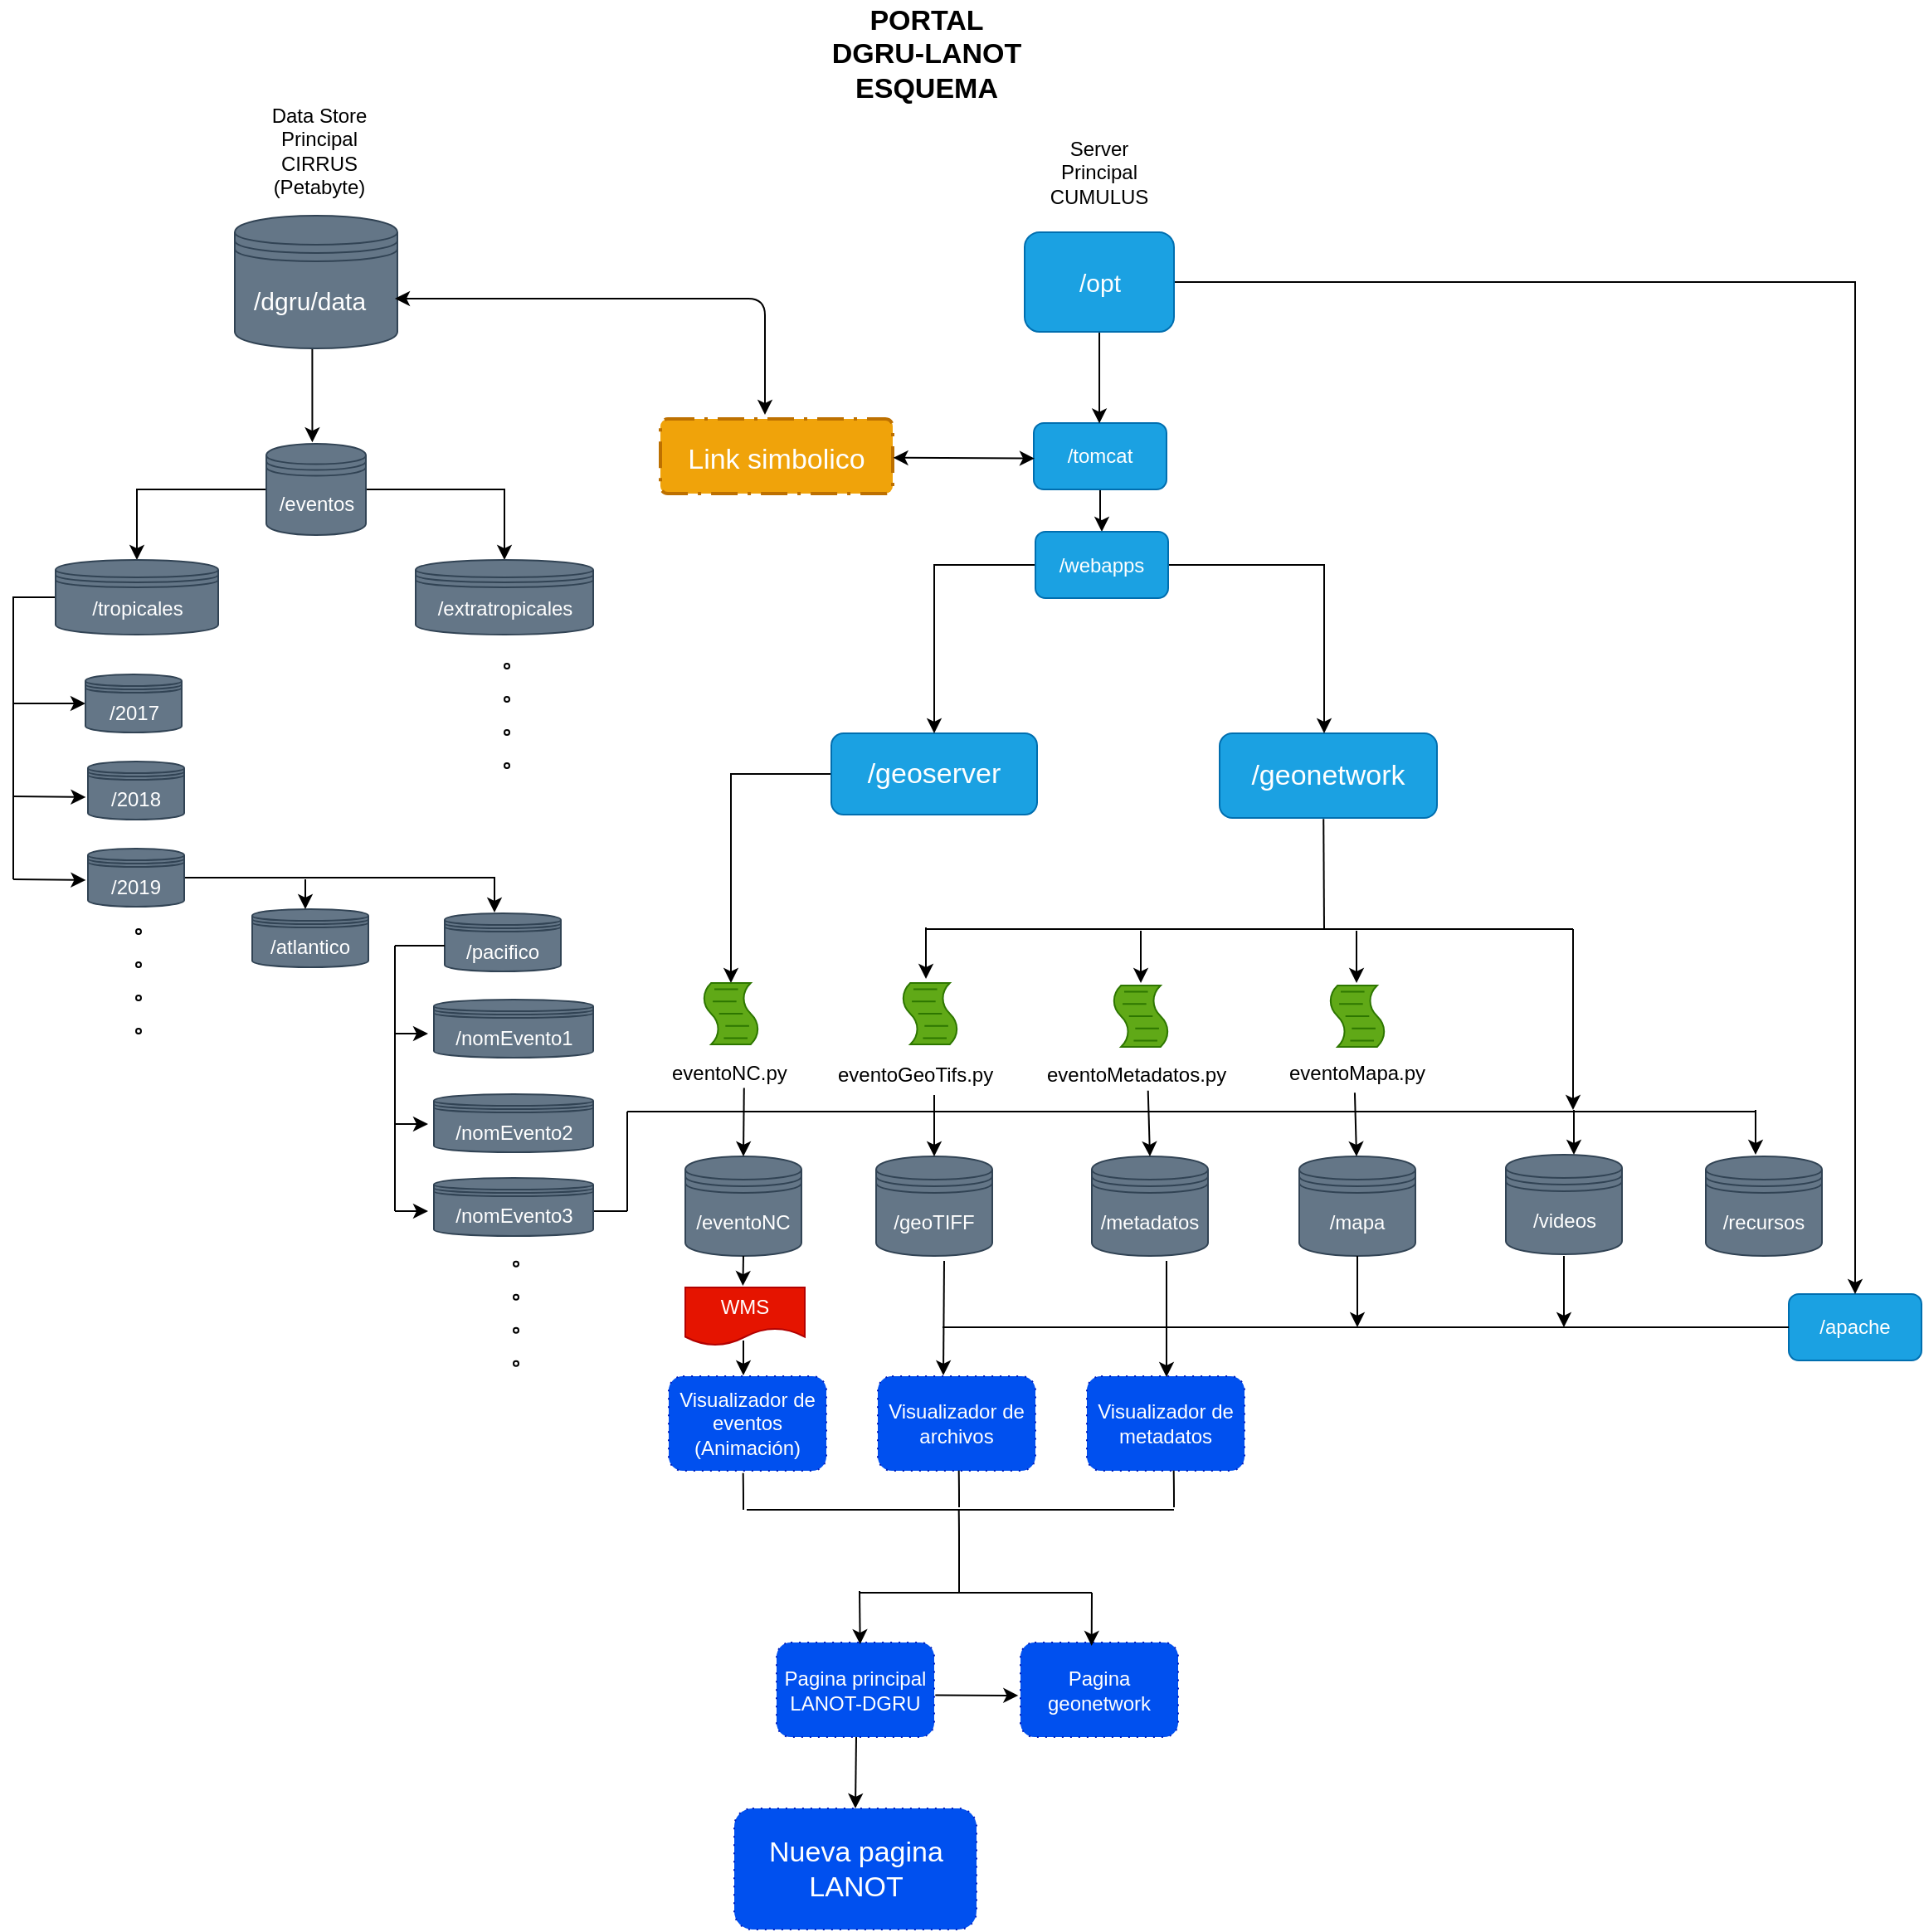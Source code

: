 <mxfile version="12.0.0" type="device" pages="1"><diagram id="wNldCtKDMGMMaYD9KPD5" name="Page-1"><mxGraphModel dx="2258" dy="1853" grid="1" gridSize="10" guides="1" tooltips="1" connect="1" arrows="1" fold="1" page="1" pageScale="1" pageWidth="850" pageHeight="1100" math="0" shadow="0"><root><mxCell id="0"/><mxCell id="1" parent="0"/><mxCell id="tjRJpAEtr8fEo9Ixi4yY-31" style="edgeStyle=orthogonalEdgeStyle;rounded=0;orthogonalLoop=1;jettySize=auto;html=1;entryX=0.462;entryY=-0.016;entryDx=0;entryDy=0;entryPerimeter=0;exitX=0.464;exitY=0.998;exitDx=0;exitDy=0;exitPerimeter=0;" edge="1" parent="1" source="Wa4BxQ6oQPd6-tWNaJEv-1" target="_syZxZqMHjppuuxn7ul8-16"><mxGeometry relative="1" as="geometry"><Array as="points"><mxPoint x="180" y="170"/></Array></mxGeometry></mxCell><mxCell id="Wa4BxQ6oQPd6-tWNaJEv-1" value="" style="shape=datastore;whiteSpace=wrap;html=1;fillColor=#647687;strokeColor=#314354;fontColor=#ffffff;labelBackgroundColor=none;align=center;fontStyle=0" parent="1" vertex="1"><mxGeometry x="133.5" y="90" width="98" height="80" as="geometry"/></mxCell><mxCell id="Wa4BxQ6oQPd6-tWNaJEv-2" value="&lt;div align=&quot;center&quot;&gt;&lt;font style=&quot;font-size: 12px&quot;&gt;Data Store&lt;/font&gt;&lt;/div&gt;&lt;div align=&quot;center&quot;&gt;&lt;font style=&quot;font-size: 12px&quot;&gt;Principal&lt;br&gt;&lt;/font&gt;&lt;/div&gt;&lt;div align=&quot;center&quot;&gt;&lt;font style=&quot;font-size: 12px&quot;&gt;CIRRUS&lt;br&gt;&lt;/font&gt;&lt;/div&gt;&lt;div align=&quot;center&quot;&gt;&lt;font style=&quot;font-size: 12px&quot;&gt;&lt;font style=&quot;font-size: 12px&quot;&gt;(Petabyte)&lt;/font&gt;&lt;br&gt;&lt;/font&gt;&lt;/div&gt;" style="text;html=1;resizable=0;points=[];autosize=1;align=center;verticalAlign=top;spacingTop=-4;" parent="1" vertex="1"><mxGeometry x="144" y="20" width="80" height="60" as="geometry"/></mxCell><mxCell id="Wa4BxQ6oQPd6-tWNaJEv-6" value="&lt;font style=&quot;font-size: 15px&quot;&gt;/dgru/data&lt;/font&gt;" style="text;html=1;resizable=0;points=[];autosize=1;align=left;verticalAlign=top;spacingTop=-4;fontColor=#FFFFFF;" parent="1" vertex="1"><mxGeometry x="142.5" y="130" width="100" height="20" as="geometry"/></mxCell><mxCell id="Wa4BxQ6oQPd6-tWNaJEv-10" value="/eventoNC" style="shape=datastore;whiteSpace=wrap;html=1;fillColor=#647687;strokeColor=#314354;fontColor=#ffffff;" parent="1" vertex="1"><mxGeometry x="405" y="657" width="70" height="60" as="geometry"/></mxCell><mxCell id="Wa4BxQ6oQPd6-tWNaJEv-16" value="/geoTIFF" style="shape=datastore;whiteSpace=wrap;html=1;fillColor=#647687;strokeColor=#314354;fontColor=#ffffff;" parent="1" vertex="1"><mxGeometry x="520" y="657" width="70" height="60" as="geometry"/></mxCell><mxCell id="Wa4BxQ6oQPd6-tWNaJEv-17" value="/metadatos" style="shape=datastore;whiteSpace=wrap;html=1;fillColor=#647687;strokeColor=#314354;fontColor=#ffffff;" parent="1" vertex="1"><mxGeometry x="650" y="657" width="70" height="60" as="geometry"/></mxCell><mxCell id="Wa4BxQ6oQPd6-tWNaJEv-18" value="/recursos" style="shape=datastore;whiteSpace=wrap;html=1;fillColor=#647687;strokeColor=#314354;fontColor=#ffffff;" parent="1" vertex="1"><mxGeometry x="1020" y="657" width="70" height="60" as="geometry"/></mxCell><mxCell id="tjRJpAEtr8fEo9Ixi4yY-96" style="edgeStyle=orthogonalEdgeStyle;rounded=0;orthogonalLoop=1;jettySize=auto;html=1;entryX=0.5;entryY=0;entryDx=0;entryDy=0;fontSize=17;" edge="1" parent="1" source="_syZxZqMHjppuuxn7ul8-1" target="tjRJpAEtr8fEo9Ixi4yY-95"><mxGeometry relative="1" as="geometry"/></mxCell><mxCell id="_syZxZqMHjppuuxn7ul8-1" value="/tomcat" style="shape=ext;rounded=1;html=1;whiteSpace=wrap;fillColor=#1ba1e2;strokeColor=#006EAF;fontColor=#ffffff;" parent="1" vertex="1"><mxGeometry x="615" y="215" width="80" height="40" as="geometry"/></mxCell><mxCell id="_syZxZqMHjppuuxn7ul8-2" value="/apache" style="shape=ext;rounded=1;html=1;whiteSpace=wrap;fillColor=#1ba1e2;strokeColor=#006EAF;fontColor=#ffffff;" parent="1" vertex="1"><mxGeometry x="1070" y="740" width="80" height="40" as="geometry"/></mxCell><mxCell id="tjRJpAEtr8fEo9Ixi4yY-119" style="edgeStyle=orthogonalEdgeStyle;rounded=0;orthogonalLoop=1;jettySize=auto;html=1;fontSize=17;entryX=0.494;entryY=0.005;entryDx=0;entryDy=0;entryPerimeter=0;" edge="1" parent="1" source="_syZxZqMHjppuuxn7ul8-3" target="_syZxZqMHjppuuxn7ul8-1"><mxGeometry relative="1" as="geometry"/></mxCell><mxCell id="tjRJpAEtr8fEo9Ixi4yY-120" style="edgeStyle=orthogonalEdgeStyle;rounded=0;orthogonalLoop=1;jettySize=auto;html=1;fontSize=17;" edge="1" parent="1" source="_syZxZqMHjppuuxn7ul8-3"><mxGeometry relative="1" as="geometry"><mxPoint x="1110" y="740" as="targetPoint"/><Array as="points"><mxPoint x="1110" y="130"/></Array></mxGeometry></mxCell><mxCell id="_syZxZqMHjppuuxn7ul8-3" value="&lt;font style=&quot;font-size: 15px&quot;&gt;/opt&lt;/font&gt;" style="shape=ext;rounded=1;html=1;whiteSpace=wrap;fillColor=#1ba1e2;strokeColor=#006EAF;fontColor=#ffffff;" parent="1" vertex="1"><mxGeometry x="609.5" y="100" width="90" height="60" as="geometry"/></mxCell><mxCell id="_syZxZqMHjppuuxn7ul8-5" value="&lt;div align=&quot;center&quot;&gt;Server&lt;/div&gt;&lt;div align=&quot;center&quot;&gt;Principal&lt;/div&gt;&lt;div align=&quot;center&quot;&gt;CUMULUS&lt;br&gt;&lt;/div&gt;" style="text;html=1;resizable=0;points=[];autosize=1;align=center;verticalAlign=top;spacingTop=-4;" parent="1" vertex="1"><mxGeometry x="614" y="40" width="80" height="40" as="geometry"/></mxCell><mxCell id="tjRJpAEtr8fEo9Ixi4yY-101" style="edgeStyle=orthogonalEdgeStyle;rounded=0;orthogonalLoop=1;jettySize=auto;html=1;fontSize=17;" edge="1" parent="1" source="_syZxZqMHjppuuxn7ul8-6" target="_syZxZqMHjppuuxn7ul8-35"><mxGeometry relative="1" as="geometry"/></mxCell><mxCell id="_syZxZqMHjppuuxn7ul8-6" value="&lt;font style=&quot;font-size: 17px&quot;&gt;/geoserver&lt;/font&gt;" style="shape=ext;rounded=1;html=1;whiteSpace=wrap;fillColor=#1ba1e2;strokeColor=#006EAF;fontColor=#ffffff;" parent="1" vertex="1"><mxGeometry x="493" y="402" width="124" height="49" as="geometry"/></mxCell><mxCell id="_syZxZqMHjppuuxn7ul8-11" value="&lt;font style=&quot;font-size: 17px&quot;&gt;/geonetwork&lt;/font&gt;" style="shape=ext;rounded=1;html=1;whiteSpace=wrap;fontSize=13;fillColor=#1ba1e2;strokeColor=#006EAF;fontColor=#ffffff;" parent="1" vertex="1"><mxGeometry x="727" y="402" width="131" height="51" as="geometry"/></mxCell><mxCell id="_syZxZqMHjppuuxn7ul8-12" value="Link simbolico" style="rounded=1;arcSize=10;dashed=1;strokeColor=#BD7000;fillColor=#f0a30a;dashPattern=8 3 1 3;strokeWidth=2;fontSize=17;fontColor=#ffffff;" parent="1" vertex="1"><mxGeometry x="390" y="212.5" width="140" height="45" as="geometry"/></mxCell><mxCell id="_syZxZqMHjppuuxn7ul8-15" value="/mapa" style="shape=datastore;whiteSpace=wrap;html=1;fillColor=#647687;strokeColor=#314354;fontColor=#ffffff;" parent="1" vertex="1"><mxGeometry x="775" y="657" width="70" height="60" as="geometry"/></mxCell><mxCell id="tjRJpAEtr8fEo9Ixi4yY-32" style="edgeStyle=orthogonalEdgeStyle;rounded=0;orthogonalLoop=1;jettySize=auto;html=1;entryX=0.5;entryY=0;entryDx=0;entryDy=0;" edge="1" parent="1" source="_syZxZqMHjppuuxn7ul8-16" target="_syZxZqMHjppuuxn7ul8-17"><mxGeometry relative="1" as="geometry"/></mxCell><mxCell id="tjRJpAEtr8fEo9Ixi4yY-33" style="edgeStyle=orthogonalEdgeStyle;rounded=0;orthogonalLoop=1;jettySize=auto;html=1;entryX=0.5;entryY=0;entryDx=0;entryDy=0;" edge="1" parent="1" source="_syZxZqMHjppuuxn7ul8-16" target="_syZxZqMHjppuuxn7ul8-18"><mxGeometry relative="1" as="geometry"/></mxCell><mxCell id="_syZxZqMHjppuuxn7ul8-16" value="/eventos " style="shape=datastore;whiteSpace=wrap;html=1;fillColor=#647687;strokeColor=#314354;fontColor=#ffffff;" parent="1" vertex="1"><mxGeometry x="152.5" y="227.5" width="60" height="55" as="geometry"/></mxCell><mxCell id="tjRJpAEtr8fEo9Ixi4yY-37" style="edgeStyle=orthogonalEdgeStyle;rounded=0;orthogonalLoop=1;jettySize=auto;html=1;entryX=0;entryY=0.5;entryDx=0;entryDy=0;exitX=0;exitY=0.5;exitDx=0;exitDy=0;" edge="1" parent="1" source="_syZxZqMHjppuuxn7ul8-17" target="_syZxZqMHjppuuxn7ul8-27"><mxGeometry relative="1" as="geometry"><mxPoint x="20" y="450" as="targetPoint"/><Array as="points"><mxPoint y="320"/><mxPoint y="384"/></Array></mxGeometry></mxCell><mxCell id="_syZxZqMHjppuuxn7ul8-17" value="/tropicales" style="shape=datastore;whiteSpace=wrap;html=1;fillColor=#647687;strokeColor=#314354;fontColor=#ffffff;" parent="1" vertex="1"><mxGeometry x="25.5" y="297.5" width="98" height="45" as="geometry"/></mxCell><mxCell id="_syZxZqMHjppuuxn7ul8-18" value="/extratropicales" style="shape=datastore;whiteSpace=wrap;html=1;fillColor=#647687;strokeColor=#314354;fontColor=#ffffff;" parent="1" vertex="1"><mxGeometry x="242.5" y="297.5" width="107" height="45" as="geometry"/></mxCell><mxCell id="_syZxZqMHjppuuxn7ul8-19" value="/atlantico" style="shape=datastore;whiteSpace=wrap;html=1;fillColor=#647687;strokeColor=#314354;fontColor=#ffffff;" parent="1" vertex="1"><mxGeometry x="144" y="508" width="70" height="35" as="geometry"/></mxCell><mxCell id="_syZxZqMHjppuuxn7ul8-22" value="/pacifico" style="shape=datastore;whiteSpace=wrap;html=1;fillColor=#647687;strokeColor=#314354;fontColor=#ffffff;" parent="1" vertex="1"><mxGeometry x="260" y="510.5" width="70" height="35" as="geometry"/></mxCell><mxCell id="_syZxZqMHjppuuxn7ul8-26" value="/2018" style="shape=datastore;whiteSpace=wrap;html=1;fillColor=#647687;strokeColor=#314354;fontColor=#ffffff;" parent="1" vertex="1"><mxGeometry x="45" y="419" width="58" height="35" as="geometry"/></mxCell><mxCell id="_syZxZqMHjppuuxn7ul8-27" value="/2017" style="shape=datastore;whiteSpace=wrap;html=1;fillColor=#647687;strokeColor=#314354;fontColor=#ffffff;" parent="1" vertex="1"><mxGeometry x="43.5" y="366.5" width="58" height="35" as="geometry"/></mxCell><mxCell id="tjRJpAEtr8fEo9Ixi4yY-66" style="edgeStyle=orthogonalEdgeStyle;rounded=0;orthogonalLoop=1;jettySize=auto;html=1;" edge="1" parent="1" source="_syZxZqMHjppuuxn7ul8-28"><mxGeometry relative="1" as="geometry"><mxPoint x="290" y="510" as="targetPoint"/><Array as="points"><mxPoint x="290" y="489"/></Array></mxGeometry></mxCell><mxCell id="_syZxZqMHjppuuxn7ul8-28" value="/2019" style="shape=datastore;whiteSpace=wrap;html=1;fillColor=#647687;strokeColor=#314354;fontColor=#ffffff;" parent="1" vertex="1"><mxGeometry x="45" y="471.5" width="58" height="35" as="geometry"/></mxCell><mxCell id="_syZxZqMHjppuuxn7ul8-30" value="/nomEvento2" style="shape=datastore;whiteSpace=wrap;html=1;fillColor=#647687;strokeColor=#314354;fontColor=#ffffff;" parent="1" vertex="1"><mxGeometry x="253.5" y="619.5" width="96" height="35" as="geometry"/></mxCell><mxCell id="_syZxZqMHjppuuxn7ul8-34" value="Visualizador de eventos (Animación)" style="shape=ext;rounded=1;html=1;whiteSpace=wrap;dashed=1;dashPattern=1 4;fillColor=#0050ef;strokeColor=#001DBC;fontColor=#ffffff;" parent="1" vertex="1"><mxGeometry x="395" y="789.5" width="95" height="57" as="geometry"/></mxCell><mxCell id="_syZxZqMHjppuuxn7ul8-35" value="" style="shape=mxgraph.bpmn.script_task;html=1;outlineConnect=0;fillColor=#60a917;strokeColor=#2D7600;fontColor=#ffffff;" parent="1" vertex="1"><mxGeometry x="415" y="552.5" width="35" height="37" as="geometry"/></mxCell><mxCell id="_syZxZqMHjppuuxn7ul8-36" value="" style="shape=mxgraph.bpmn.script_task;html=1;outlineConnect=0;fillColor=#60a917;strokeColor=#2D7600;fontColor=#ffffff;" parent="1" vertex="1"><mxGeometry x="535" y="552.5" width="35" height="37" as="geometry"/></mxCell><mxCell id="_syZxZqMHjppuuxn7ul8-37" value="" style="shape=mxgraph.bpmn.script_task;html=1;outlineConnect=0;fillColor=#60a917;strokeColor=#2D7600;fontColor=#ffffff;" parent="1" vertex="1"><mxGeometry x="662" y="554" width="35" height="37" as="geometry"/></mxCell><mxCell id="_syZxZqMHjppuuxn7ul8-38" value="" style="shape=mxgraph.bpmn.script_task;html=1;outlineConnect=0;fillColor=#60a917;strokeColor=#2D7600;fontColor=#ffffff;" parent="1" vertex="1"><mxGeometry x="792.5" y="554" width="35" height="37" as="geometry"/></mxCell><mxCell id="_syZxZqMHjppuuxn7ul8-39" value="eventoNC.py" style="text;html=1;resizable=0;points=[];autosize=1;align=left;verticalAlign=top;spacingTop=-4;" parent="1" vertex="1"><mxGeometry x="395" y="596.5" width="100" height="20" as="geometry"/></mxCell><mxCell id="_syZxZqMHjppuuxn7ul8-40" value="eventoGeoTifs.py" style="text;html=1;resizable=0;points=[];autosize=1;align=left;verticalAlign=top;spacingTop=-4;" parent="1" vertex="1"><mxGeometry x="495" y="597.5" width="120" height="20" as="geometry"/></mxCell><mxCell id="tjRJpAEtr8fEo9Ixi4yY-1" value="eventoMetadatos.py" style="text;html=1;resizable=0;points=[];autosize=1;align=left;verticalAlign=top;spacingTop=-4;" vertex="1" parent="1"><mxGeometry x="621" y="598" width="140" height="20" as="geometry"/></mxCell><mxCell id="tjRJpAEtr8fEo9Ixi4yY-2" value="eventoMapa.py" style="text;html=1;resizable=0;points=[];autosize=1;align=left;verticalAlign=top;spacingTop=-4;" vertex="1" parent="1"><mxGeometry x="767" y="597" width="110" height="20" as="geometry"/></mxCell><mxCell id="tjRJpAEtr8fEo9Ixi4yY-3" value="Visualizador de archivos " style="shape=ext;rounded=1;html=1;whiteSpace=wrap;dashed=1;dashPattern=1 4;fillColor=#0050ef;strokeColor=#001DBC;fontColor=#ffffff;" vertex="1" parent="1"><mxGeometry x="521" y="789.5" width="95" height="57" as="geometry"/></mxCell><mxCell id="tjRJpAEtr8fEo9Ixi4yY-6" value="WMS " style="shape=document;whiteSpace=wrap;html=1;boundedLbl=1;fillColor=#e51400;strokeColor=#B20000;fontColor=#ffffff;" vertex="1" parent="1"><mxGeometry x="405" y="736" width="72" height="35" as="geometry"/></mxCell><mxCell id="tjRJpAEtr8fEo9Ixi4yY-14" value="Visualizador de metadatos " style="shape=ext;rounded=1;html=1;whiteSpace=wrap;dashed=1;dashPattern=1 4;fillColor=#0050ef;strokeColor=#001DBC;fontColor=#ffffff;" vertex="1" parent="1"><mxGeometry x="647" y="789.5" width="95" height="57" as="geometry"/></mxCell><mxCell id="tjRJpAEtr8fEo9Ixi4yY-24" value="Pagina geonetwork" style="shape=ext;rounded=1;html=1;whiteSpace=wrap;dashed=1;dashPattern=1 4;fillColor=#0050ef;strokeColor=#001DBC;fontColor=#ffffff;" vertex="1" parent="1"><mxGeometry x="607" y="950" width="95" height="57" as="geometry"/></mxCell><mxCell id="tjRJpAEtr8fEo9Ixi4yY-25" value="Pagina principal LANOT-DGRU" style="shape=ext;rounded=1;html=1;whiteSpace=wrap;dashed=1;dashPattern=1 4;fillColor=#0050ef;strokeColor=#001DBC;fontColor=#ffffff;" vertex="1" parent="1"><mxGeometry x="460" y="950" width="95" height="57" as="geometry"/></mxCell><mxCell id="tjRJpAEtr8fEo9Ixi4yY-26" value="&lt;font style=&quot;font-size: 17px&quot;&gt;Nueva pagina LANOT&lt;/font&gt;" style="shape=ext;rounded=1;html=1;whiteSpace=wrap;dashed=1;dashPattern=1 4;fillColor=#0050ef;strokeColor=#001DBC;fontColor=#ffffff;" vertex="1" parent="1"><mxGeometry x="434.5" y="1050" width="146" height="73" as="geometry"/></mxCell><mxCell id="tjRJpAEtr8fEo9Ixi4yY-38" value="" style="endArrow=none;html=1;" edge="1" parent="1"><mxGeometry width="50" height="50" relative="1" as="geometry"><mxPoint y="490" as="sourcePoint"/><mxPoint y="384" as="targetPoint"/></mxGeometry></mxCell><mxCell id="tjRJpAEtr8fEo9Ixi4yY-39" value="" style="endArrow=classic;html=1;entryX=-0.022;entryY=0.613;entryDx=0;entryDy=0;entryPerimeter=0;" edge="1" parent="1" target="_syZxZqMHjppuuxn7ul8-26"><mxGeometry width="50" height="50" relative="1" as="geometry"><mxPoint y="440" as="sourcePoint"/><mxPoint x="30" y="469" as="targetPoint"/></mxGeometry></mxCell><mxCell id="tjRJpAEtr8fEo9Ixi4yY-40" value="" style="endArrow=classic;html=1;entryX=-0.022;entryY=0.613;entryDx=0;entryDy=0;entryPerimeter=0;" edge="1" parent="1"><mxGeometry width="50" height="50" relative="1" as="geometry"><mxPoint y="490" as="sourcePoint"/><mxPoint x="43.724" y="490.455" as="targetPoint"/></mxGeometry></mxCell><mxCell id="tjRJpAEtr8fEo9Ixi4yY-42" value="" style="ellipse;whiteSpace=wrap;html=1;aspect=fixed;" vertex="1" parent="1"><mxGeometry x="296" y="360" width="3" height="3" as="geometry"/></mxCell><mxCell id="tjRJpAEtr8fEo9Ixi4yY-43" value="" style="ellipse;whiteSpace=wrap;html=1;aspect=fixed;" vertex="1" parent="1"><mxGeometry x="296" y="380" width="3" height="3" as="geometry"/></mxCell><mxCell id="tjRJpAEtr8fEo9Ixi4yY-47" value="" style="ellipse;whiteSpace=wrap;html=1;aspect=fixed;" vertex="1" parent="1"><mxGeometry x="296" y="400" width="3" height="3" as="geometry"/></mxCell><mxCell id="tjRJpAEtr8fEo9Ixi4yY-48" value="" style="ellipse;whiteSpace=wrap;html=1;aspect=fixed;" vertex="1" parent="1"><mxGeometry x="296" y="420" width="3" height="3" as="geometry"/></mxCell><mxCell id="tjRJpAEtr8fEo9Ixi4yY-57" value="" style="ellipse;whiteSpace=wrap;html=1;aspect=fixed;" vertex="1" parent="1"><mxGeometry x="74" y="520" width="3" height="3" as="geometry"/></mxCell><mxCell id="tjRJpAEtr8fEo9Ixi4yY-58" value="" style="ellipse;whiteSpace=wrap;html=1;aspect=fixed;" vertex="1" parent="1"><mxGeometry x="74" y="540" width="3" height="3" as="geometry"/></mxCell><mxCell id="tjRJpAEtr8fEo9Ixi4yY-59" value="" style="ellipse;whiteSpace=wrap;html=1;aspect=fixed;" vertex="1" parent="1"><mxGeometry x="74" y="560" width="3" height="3" as="geometry"/></mxCell><mxCell id="tjRJpAEtr8fEo9Ixi4yY-60" value="" style="ellipse;whiteSpace=wrap;html=1;aspect=fixed;" vertex="1" parent="1"><mxGeometry x="74" y="580" width="3" height="3" as="geometry"/></mxCell><mxCell id="tjRJpAEtr8fEo9Ixi4yY-61" value="/nomEvento1" style="shape=datastore;whiteSpace=wrap;html=1;fillColor=#647687;strokeColor=#314354;fontColor=#ffffff;" vertex="1" parent="1"><mxGeometry x="253.5" y="562.5" width="96" height="35" as="geometry"/></mxCell><mxCell id="tjRJpAEtr8fEo9Ixi4yY-62" value="/nomEvento3" style="shape=datastore;whiteSpace=wrap;html=1;fillColor=#647687;strokeColor=#314354;fontColor=#ffffff;" vertex="1" parent="1"><mxGeometry x="253.5" y="670" width="96" height="35" as="geometry"/></mxCell><mxCell id="tjRJpAEtr8fEo9Ixi4yY-64" value="/videos" style="shape=datastore;whiteSpace=wrap;html=1;fillColor=#647687;strokeColor=#314354;fontColor=#ffffff;" vertex="1" parent="1"><mxGeometry x="899.5" y="656" width="70" height="60" as="geometry"/></mxCell><mxCell id="tjRJpAEtr8fEo9Ixi4yY-68" value="" style="endArrow=classic;html=1;" edge="1" parent="1"><mxGeometry width="50" height="50" relative="1" as="geometry"><mxPoint x="176" y="490" as="sourcePoint"/><mxPoint x="176" y="508" as="targetPoint"/></mxGeometry></mxCell><mxCell id="tjRJpAEtr8fEo9Ixi4yY-72" value="" style="endArrow=none;html=1;" edge="1" parent="1"><mxGeometry width="50" height="50" relative="1" as="geometry"><mxPoint x="230" y="690" as="sourcePoint"/><mxPoint x="230" y="530" as="targetPoint"/></mxGeometry></mxCell><mxCell id="tjRJpAEtr8fEo9Ixi4yY-73" value="" style="endArrow=none;html=1;exitX=0;exitY=0.557;exitDx=0;exitDy=0;exitPerimeter=0;" edge="1" parent="1" source="_syZxZqMHjppuuxn7ul8-22"><mxGeometry width="50" height="50" relative="1" as="geometry"><mxPoint x="240" y="700" as="sourcePoint"/><mxPoint x="230" y="530" as="targetPoint"/></mxGeometry></mxCell><mxCell id="tjRJpAEtr8fEo9Ixi4yY-74" value="" style="endArrow=classic;html=1;" edge="1" parent="1"><mxGeometry width="50" height="50" relative="1" as="geometry"><mxPoint x="230" y="583" as="sourcePoint"/><mxPoint x="250" y="583" as="targetPoint"/></mxGeometry></mxCell><mxCell id="tjRJpAEtr8fEo9Ixi4yY-75" value="" style="endArrow=classic;html=1;" edge="1" parent="1"><mxGeometry width="50" height="50" relative="1" as="geometry"><mxPoint x="230" y="637.5" as="sourcePoint"/><mxPoint x="250" y="637.5" as="targetPoint"/></mxGeometry></mxCell><mxCell id="tjRJpAEtr8fEo9Ixi4yY-76" value="" style="endArrow=classic;html=1;" edge="1" parent="1"><mxGeometry width="50" height="50" relative="1" as="geometry"><mxPoint x="230" y="690" as="sourcePoint"/><mxPoint x="250" y="690" as="targetPoint"/></mxGeometry></mxCell><mxCell id="tjRJpAEtr8fEo9Ixi4yY-82" value="" style="endArrow=none;html=1;" edge="1" parent="1"><mxGeometry width="50" height="50" relative="1" as="geometry"><mxPoint x="370" y="690" as="sourcePoint"/><mxPoint x="350" y="690" as="targetPoint"/></mxGeometry></mxCell><mxCell id="tjRJpAEtr8fEo9Ixi4yY-83" value="" style="endArrow=none;html=1;" edge="1" parent="1"><mxGeometry width="50" height="50" relative="1" as="geometry"><mxPoint x="370" y="630" as="sourcePoint"/><mxPoint x="370" y="690" as="targetPoint"/></mxGeometry></mxCell><mxCell id="tjRJpAEtr8fEo9Ixi4yY-84" value="" style="endArrow=none;html=1;" edge="1" parent="1"><mxGeometry width="50" height="50" relative="1" as="geometry"><mxPoint x="370" y="630" as="sourcePoint"/><mxPoint x="1050" y="630" as="targetPoint"/></mxGeometry></mxCell><mxCell id="tjRJpAEtr8fEo9Ixi4yY-85" value="" style="endArrow=classic;html=1;entryX=0.5;entryY=0;entryDx=0;entryDy=0;exitX=0.454;exitY=0.961;exitDx=0;exitDy=0;exitPerimeter=0;" edge="1" parent="1" source="_syZxZqMHjppuuxn7ul8-39" target="Wa4BxQ6oQPd6-tWNaJEv-10"><mxGeometry width="50" height="50" relative="1" as="geometry"><mxPoint x="440" y="630" as="sourcePoint"/><mxPoint x="436" y="654" as="targetPoint"/></mxGeometry></mxCell><mxCell id="tjRJpAEtr8fEo9Ixi4yY-86" value="" style="endArrow=classic;html=1;entryX=0.5;entryY=0;entryDx=0;entryDy=0;exitX=0.5;exitY=1.125;exitDx=0;exitDy=0;exitPerimeter=0;" edge="1" parent="1" source="_syZxZqMHjppuuxn7ul8-40"><mxGeometry width="50" height="50" relative="1" as="geometry"><mxPoint x="555" y="630" as="sourcePoint"/><mxPoint x="555" y="657" as="targetPoint"/></mxGeometry></mxCell><mxCell id="tjRJpAEtr8fEo9Ixi4yY-87" value="" style="endArrow=classic;html=1;entryX=0.5;entryY=0;entryDx=0;entryDy=0;exitX=0.449;exitY=0.971;exitDx=0;exitDy=0;exitPerimeter=0;" edge="1" parent="1" source="tjRJpAEtr8fEo9Ixi4yY-1"><mxGeometry width="50" height="50" relative="1" as="geometry"><mxPoint x="685" y="630" as="sourcePoint"/><mxPoint x="685" y="657" as="targetPoint"/></mxGeometry></mxCell><mxCell id="tjRJpAEtr8fEo9Ixi4yY-88" value="" style="endArrow=classic;html=1;entryX=0.5;entryY=0;entryDx=0;entryDy=0;exitX=0.377;exitY=1.079;exitDx=0;exitDy=0;exitPerimeter=0;" edge="1" parent="1" source="tjRJpAEtr8fEo9Ixi4yY-2"><mxGeometry width="50" height="50" relative="1" as="geometry"><mxPoint x="809.5" y="630" as="sourcePoint"/><mxPoint x="809.5" y="657" as="targetPoint"/></mxGeometry></mxCell><mxCell id="tjRJpAEtr8fEo9Ixi4yY-89" value="" style="endArrow=classic;html=1;entryX=0.5;entryY=0;entryDx=0;entryDy=0;" edge="1" parent="1"><mxGeometry width="50" height="50" relative="1" as="geometry"><mxPoint x="940.5" y="629" as="sourcePoint"/><mxPoint x="940.5" y="656" as="targetPoint"/></mxGeometry></mxCell><mxCell id="tjRJpAEtr8fEo9Ixi4yY-90" value="" style="endArrow=classic;html=1;entryX=0.5;entryY=0;entryDx=0;entryDy=0;" edge="1" parent="1"><mxGeometry width="50" height="50" relative="1" as="geometry"><mxPoint x="1050" y="629" as="sourcePoint"/><mxPoint x="1050" y="656" as="targetPoint"/></mxGeometry></mxCell><mxCell id="tjRJpAEtr8fEo9Ixi4yY-115" style="edgeStyle=orthogonalEdgeStyle;rounded=0;orthogonalLoop=1;jettySize=auto;html=1;exitX=0;exitY=0.5;exitDx=0;exitDy=0;fontSize=17;" edge="1" parent="1" source="tjRJpAEtr8fEo9Ixi4yY-95" target="_syZxZqMHjppuuxn7ul8-6"><mxGeometry relative="1" as="geometry"/></mxCell><mxCell id="tjRJpAEtr8fEo9Ixi4yY-116" style="edgeStyle=orthogonalEdgeStyle;rounded=0;orthogonalLoop=1;jettySize=auto;html=1;fontSize=17;" edge="1" parent="1" source="tjRJpAEtr8fEo9Ixi4yY-95" target="_syZxZqMHjppuuxn7ul8-11"><mxGeometry relative="1" as="geometry"><Array as="points"><mxPoint x="790" y="301"/></Array></mxGeometry></mxCell><mxCell id="tjRJpAEtr8fEo9Ixi4yY-95" value="/webapps" style="shape=ext;rounded=1;html=1;whiteSpace=wrap;fillColor=#1ba1e2;strokeColor=#006EAF;fontColor=#ffffff;" vertex="1" parent="1"><mxGeometry x="616" y="280.5" width="80" height="40" as="geometry"/></mxCell><mxCell id="tjRJpAEtr8fEo9Ixi4yY-110" value="" style="endArrow=classic;html=1;fontSize=17;exitX=0.5;exitY=1;exitDx=0;exitDy=0;entryX=0.482;entryY=-0.028;entryDx=0;entryDy=0;entryPerimeter=0;" edge="1" parent="1" source="Wa4BxQ6oQPd6-tWNaJEv-10" target="tjRJpAEtr8fEo9Ixi4yY-6"><mxGeometry width="50" height="50" relative="1" as="geometry"><mxPoint x="410" y="1100" as="sourcePoint"/><mxPoint x="440" y="730" as="targetPoint"/></mxGeometry></mxCell><mxCell id="tjRJpAEtr8fEo9Ixi4yY-114" value="" style="endArrow=classic;startArrow=classic;html=1;fontSize=17;" edge="1" parent="1"><mxGeometry width="50" height="50" relative="1" as="geometry"><mxPoint x="230" y="140" as="sourcePoint"/><mxPoint x="453" y="210" as="targetPoint"/><Array as="points"><mxPoint x="453" y="140"/></Array></mxGeometry></mxCell><mxCell id="tjRJpAEtr8fEo9Ixi4yY-118" value="" style="endArrow=classic;startArrow=classic;html=1;fontSize=17;exitX=1.002;exitY=0.52;exitDx=0;exitDy=0;exitPerimeter=0;entryX=0.006;entryY=0.533;entryDx=0;entryDy=0;entryPerimeter=0;" edge="1" parent="1" source="_syZxZqMHjppuuxn7ul8-12" target="_syZxZqMHjppuuxn7ul8-1"><mxGeometry width="50" height="50" relative="1" as="geometry"><mxPoint x="551" y="265" as="sourcePoint"/><mxPoint x="610" y="241" as="targetPoint"/></mxGeometry></mxCell><mxCell id="tjRJpAEtr8fEo9Ixi4yY-123" value="" style="endArrow=none;html=1;" edge="1" parent="1"><mxGeometry width="50" height="50" relative="1" as="geometry"><mxPoint x="560" y="760" as="sourcePoint"/><mxPoint x="1070" y="760" as="targetPoint"/></mxGeometry></mxCell><mxCell id="tjRJpAEtr8fEo9Ixi4yY-124" value="" style="endArrow=classic;html=1;" edge="1" parent="1"><mxGeometry width="50" height="50" relative="1" as="geometry"><mxPoint x="695" y="720" as="sourcePoint"/><mxPoint x="695" y="790" as="targetPoint"/></mxGeometry></mxCell><mxCell id="tjRJpAEtr8fEo9Ixi4yY-125" value="" style="endArrow=classic;html=1;" edge="1" parent="1"><mxGeometry width="50" height="50" relative="1" as="geometry"><mxPoint x="561" y="720" as="sourcePoint"/><mxPoint x="560.5" y="789" as="targetPoint"/></mxGeometry></mxCell><mxCell id="tjRJpAEtr8fEo9Ixi4yY-128" value="" style="endArrow=classic;html=1;" edge="1" parent="1"><mxGeometry width="50" height="50" relative="1" as="geometry"><mxPoint x="440" y="768" as="sourcePoint"/><mxPoint x="440" y="789" as="targetPoint"/></mxGeometry></mxCell><mxCell id="tjRJpAEtr8fEo9Ixi4yY-129" value="" style="endArrow=none;html=1;" edge="1" parent="1"><mxGeometry width="50" height="50" relative="1" as="geometry"><mxPoint x="442" y="870" as="sourcePoint"/><mxPoint x="699.5" y="870" as="targetPoint"/></mxGeometry></mxCell><mxCell id="tjRJpAEtr8fEo9Ixi4yY-131" value="" style="endArrow=none;html=1;entryX=0.472;entryY=1.025;entryDx=0;entryDy=0;entryPerimeter=0;" edge="1" parent="1" target="_syZxZqMHjppuuxn7ul8-34"><mxGeometry width="50" height="50" relative="1" as="geometry"><mxPoint x="440" y="870" as="sourcePoint"/><mxPoint x="439" y="850" as="targetPoint"/><Array as="points"><mxPoint x="440" y="860"/></Array></mxGeometry></mxCell><mxCell id="tjRJpAEtr8fEo9Ixi4yY-132" value="" style="endArrow=none;html=1;entryX=0.472;entryY=1.025;entryDx=0;entryDy=0;entryPerimeter=0;" edge="1" parent="1"><mxGeometry width="50" height="50" relative="1" as="geometry"><mxPoint x="570" y="868.5" as="sourcePoint"/><mxPoint x="569.84" y="846.425" as="targetPoint"/><Array as="points"><mxPoint x="570" y="858.5"/></Array></mxGeometry></mxCell><mxCell id="tjRJpAEtr8fEo9Ixi4yY-133" value="" style="endArrow=none;html=1;entryX=0.472;entryY=1.025;entryDx=0;entryDy=0;entryPerimeter=0;" edge="1" parent="1"><mxGeometry width="50" height="50" relative="1" as="geometry"><mxPoint x="699.5" y="868.5" as="sourcePoint"/><mxPoint x="699.34" y="846.425" as="targetPoint"/><Array as="points"><mxPoint x="699.5" y="858.5"/></Array></mxGeometry></mxCell><mxCell id="tjRJpAEtr8fEo9Ixi4yY-134" value="" style="endArrow=none;html=1;entryX=0.472;entryY=1.025;entryDx=0;entryDy=0;entryPerimeter=0;" edge="1" parent="1"><mxGeometry width="50" height="50" relative="1" as="geometry"><mxPoint x="570" y="920" as="sourcePoint"/><mxPoint x="569.84" y="869.925" as="targetPoint"/><Array as="points"><mxPoint x="570" y="882"/></Array></mxGeometry></mxCell><mxCell id="tjRJpAEtr8fEo9Ixi4yY-135" value="" style="endArrow=none;html=1;" edge="1" parent="1"><mxGeometry width="50" height="50" relative="1" as="geometry"><mxPoint x="510" y="920" as="sourcePoint"/><mxPoint x="570" y="920" as="targetPoint"/><Array as="points"/></mxGeometry></mxCell><mxCell id="tjRJpAEtr8fEo9Ixi4yY-136" value="" style="endArrow=classic;html=1;entryX=0.53;entryY=0.018;entryDx=0;entryDy=0;entryPerimeter=0;" edge="1" parent="1" target="tjRJpAEtr8fEo9Ixi4yY-25"><mxGeometry width="50" height="50" relative="1" as="geometry"><mxPoint x="510" y="919" as="sourcePoint"/><mxPoint x="510.5" y="938" as="targetPoint"/></mxGeometry></mxCell><mxCell id="tjRJpAEtr8fEo9Ixi4yY-140" value="" style="endArrow=classic;html=1;exitX=1.007;exitY=0.556;exitDx=0;exitDy=0;exitPerimeter=0;entryX=-0.014;entryY=0.561;entryDx=0;entryDy=0;entryPerimeter=0;" edge="1" parent="1" source="tjRJpAEtr8fEo9Ixi4yY-25" target="tjRJpAEtr8fEo9Ixi4yY-24"><mxGeometry width="50" height="50" relative="1" as="geometry"><mxPoint x="600" y="981" as="sourcePoint"/><mxPoint x="580" y="960" as="targetPoint"/></mxGeometry></mxCell><mxCell id="tjRJpAEtr8fEo9Ixi4yY-141" value="" style="endArrow=classic;html=1;entryX=0.5;entryY=0;entryDx=0;entryDy=0;" edge="1" parent="1" target="tjRJpAEtr8fEo9Ixi4yY-26"><mxGeometry width="50" height="50" relative="1" as="geometry"><mxPoint x="508" y="1007" as="sourcePoint"/><mxPoint x="510.35" y="1039.193" as="targetPoint"/></mxGeometry></mxCell><mxCell id="tjRJpAEtr8fEo9Ixi4yY-144" value="" style="endArrow=none;html=1;entryX=0.478;entryY=1.012;entryDx=0;entryDy=0;entryPerimeter=0;" edge="1" parent="1" target="_syZxZqMHjppuuxn7ul8-11"><mxGeometry width="50" height="50" relative="1" as="geometry"><mxPoint x="790" y="520" as="sourcePoint"/><mxPoint x="789" y="460" as="targetPoint"/></mxGeometry></mxCell><mxCell id="tjRJpAEtr8fEo9Ixi4yY-145" value="" style="endArrow=none;html=1;" edge="1" parent="1"><mxGeometry width="50" height="50" relative="1" as="geometry"><mxPoint x="940" y="520" as="sourcePoint"/><mxPoint x="550" y="520" as="targetPoint"/></mxGeometry></mxCell><mxCell id="tjRJpAEtr8fEo9Ixi4yY-146" value="" style="endArrow=classic;html=1;entryX=0.429;entryY=-0.068;entryDx=0;entryDy=0;entryPerimeter=0;" edge="1" parent="1" target="_syZxZqMHjppuuxn7ul8-36"><mxGeometry width="50" height="50" relative="1" as="geometry"><mxPoint x="550" y="519" as="sourcePoint"/><mxPoint x="550" y="545.5" as="targetPoint"/></mxGeometry></mxCell><mxCell id="tjRJpAEtr8fEo9Ixi4yY-147" value="" style="endArrow=classic;html=1;entryX=0.429;entryY=-0.068;entryDx=0;entryDy=0;entryPerimeter=0;" edge="1" parent="1"><mxGeometry width="50" height="50" relative="1" as="geometry"><mxPoint x="679.5" y="521" as="sourcePoint"/><mxPoint x="679.515" y="552.484" as="targetPoint"/></mxGeometry></mxCell><mxCell id="tjRJpAEtr8fEo9Ixi4yY-148" value="" style="endArrow=classic;html=1;entryX=0.429;entryY=-0.068;entryDx=0;entryDy=0;entryPerimeter=0;" edge="1" parent="1"><mxGeometry width="50" height="50" relative="1" as="geometry"><mxPoint x="809.5" y="521" as="sourcePoint"/><mxPoint x="809.515" y="552.484" as="targetPoint"/></mxGeometry></mxCell><mxCell id="tjRJpAEtr8fEo9Ixi4yY-149" value="" style="endArrow=classic;html=1;" edge="1" parent="1"><mxGeometry width="50" height="50" relative="1" as="geometry"><mxPoint x="940" y="520" as="sourcePoint"/><mxPoint x="940" y="629" as="targetPoint"/></mxGeometry></mxCell><mxCell id="tjRJpAEtr8fEo9Ixi4yY-160" value="" style="endArrow=classic;html=1;" edge="1" parent="1"><mxGeometry width="50" height="50" relative="1" as="geometry"><mxPoint x="810" y="717" as="sourcePoint"/><mxPoint x="810" y="760" as="targetPoint"/></mxGeometry></mxCell><mxCell id="tjRJpAEtr8fEo9Ixi4yY-161" value="" style="endArrow=classic;html=1;" edge="1" parent="1"><mxGeometry width="50" height="50" relative="1" as="geometry"><mxPoint x="934.5" y="717.0" as="sourcePoint"/><mxPoint x="934.5" y="760" as="targetPoint"/></mxGeometry></mxCell><mxCell id="tjRJpAEtr8fEo9Ixi4yY-164" value="" style="endArrow=none;html=1;" edge="1" parent="1"><mxGeometry width="50" height="50" relative="1" as="geometry"><mxPoint x="570" y="920" as="sourcePoint"/><mxPoint x="650" y="920" as="targetPoint"/><Array as="points"/></mxGeometry></mxCell><mxCell id="tjRJpAEtr8fEo9Ixi4yY-165" value="" style="endArrow=classic;html=1;entryX=0.53;entryY=0.018;entryDx=0;entryDy=0;entryPerimeter=0;" edge="1" parent="1"><mxGeometry width="50" height="50" relative="1" as="geometry"><mxPoint x="650" y="920" as="sourcePoint"/><mxPoint x="649.85" y="952.026" as="targetPoint"/></mxGeometry></mxCell><mxCell id="tjRJpAEtr8fEo9Ixi4yY-166" value="&lt;div align=&quot;center&quot;&gt;&lt;b&gt;PORTAL &lt;br&gt;&lt;/b&gt;&lt;/div&gt;&lt;div align=&quot;center&quot;&gt;&lt;b&gt;DGRU-LANOT &lt;br&gt;&lt;/b&gt;&lt;/div&gt;&lt;div align=&quot;center&quot;&gt;&lt;b&gt;ESQUEMA&lt;br&gt;&lt;/b&gt;&lt;/div&gt;" style="text;html=1;resizable=0;points=[];autosize=1;align=center;verticalAlign=top;spacingTop=-4;fontSize=17;" vertex="1" parent="1"><mxGeometry x="475" y="-40" width="150" height="60" as="geometry"/></mxCell><mxCell id="tjRJpAEtr8fEo9Ixi4yY-169" value="" style="ellipse;whiteSpace=wrap;html=1;aspect=fixed;" vertex="1" parent="1"><mxGeometry x="301.5" y="720.333" width="3" height="3" as="geometry"/></mxCell><mxCell id="tjRJpAEtr8fEo9Ixi4yY-170" value="" style="ellipse;whiteSpace=wrap;html=1;aspect=fixed;" vertex="1" parent="1"><mxGeometry x="301.5" y="740.333" width="3" height="3" as="geometry"/></mxCell><mxCell id="tjRJpAEtr8fEo9Ixi4yY-171" value="" style="ellipse;whiteSpace=wrap;html=1;aspect=fixed;" vertex="1" parent="1"><mxGeometry x="301.5" y="760.333" width="3" height="3" as="geometry"/></mxCell><mxCell id="tjRJpAEtr8fEo9Ixi4yY-172" value="" style="ellipse;whiteSpace=wrap;html=1;aspect=fixed;" vertex="1" parent="1"><mxGeometry x="301.5" y="780.333" width="3" height="3" as="geometry"/></mxCell></root></mxGraphModel></diagram></mxfile>
